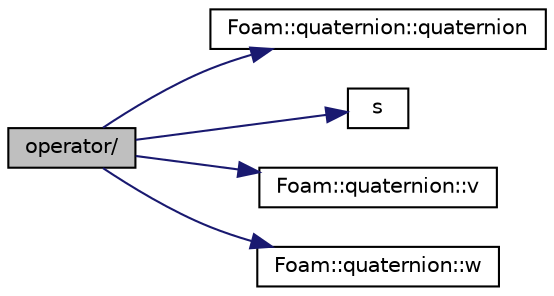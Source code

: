 digraph "operator/"
{
  bgcolor="transparent";
  edge [fontname="Helvetica",fontsize="10",labelfontname="Helvetica",labelfontsize="10"];
  node [fontname="Helvetica",fontsize="10",shape=record];
  rankdir="LR";
  Node135345 [label="operator/",height=0.2,width=0.4,color="black", fillcolor="grey75", style="filled", fontcolor="black"];
  Node135345 -> Node135346 [color="midnightblue",fontsize="10",style="solid",fontname="Helvetica"];
  Node135346 [label="Foam::quaternion::quaternion",height=0.2,width=0.4,color="black",URL="$a29337.html#a13b30ba6a22a61f425cc22baf51e8e34",tooltip="Construct null. "];
  Node135345 -> Node135347 [color="midnightblue",fontsize="10",style="solid",fontname="Helvetica"];
  Node135347 [label="s",height=0.2,width=0.4,color="black",URL="$a19343.html#abb9c4233033fad2ad0206cd4adad3b9f"];
  Node135345 -> Node135348 [color="midnightblue",fontsize="10",style="solid",fontname="Helvetica"];
  Node135348 [label="Foam::quaternion::v",height=0.2,width=0.4,color="black",URL="$a29337.html#a0b28d9569e4deded6b9ae485461d0b04",tooltip="Vector part of the quaternion ( = axis of rotation) "];
  Node135345 -> Node135349 [color="midnightblue",fontsize="10",style="solid",fontname="Helvetica"];
  Node135349 [label="Foam::quaternion::w",height=0.2,width=0.4,color="black",URL="$a29337.html#a65b3f9bfe6acd8b71cefd575fab0d05c",tooltip="Scalar part of the quaternion ( = cos(theta/2) for rotation) "];
}
